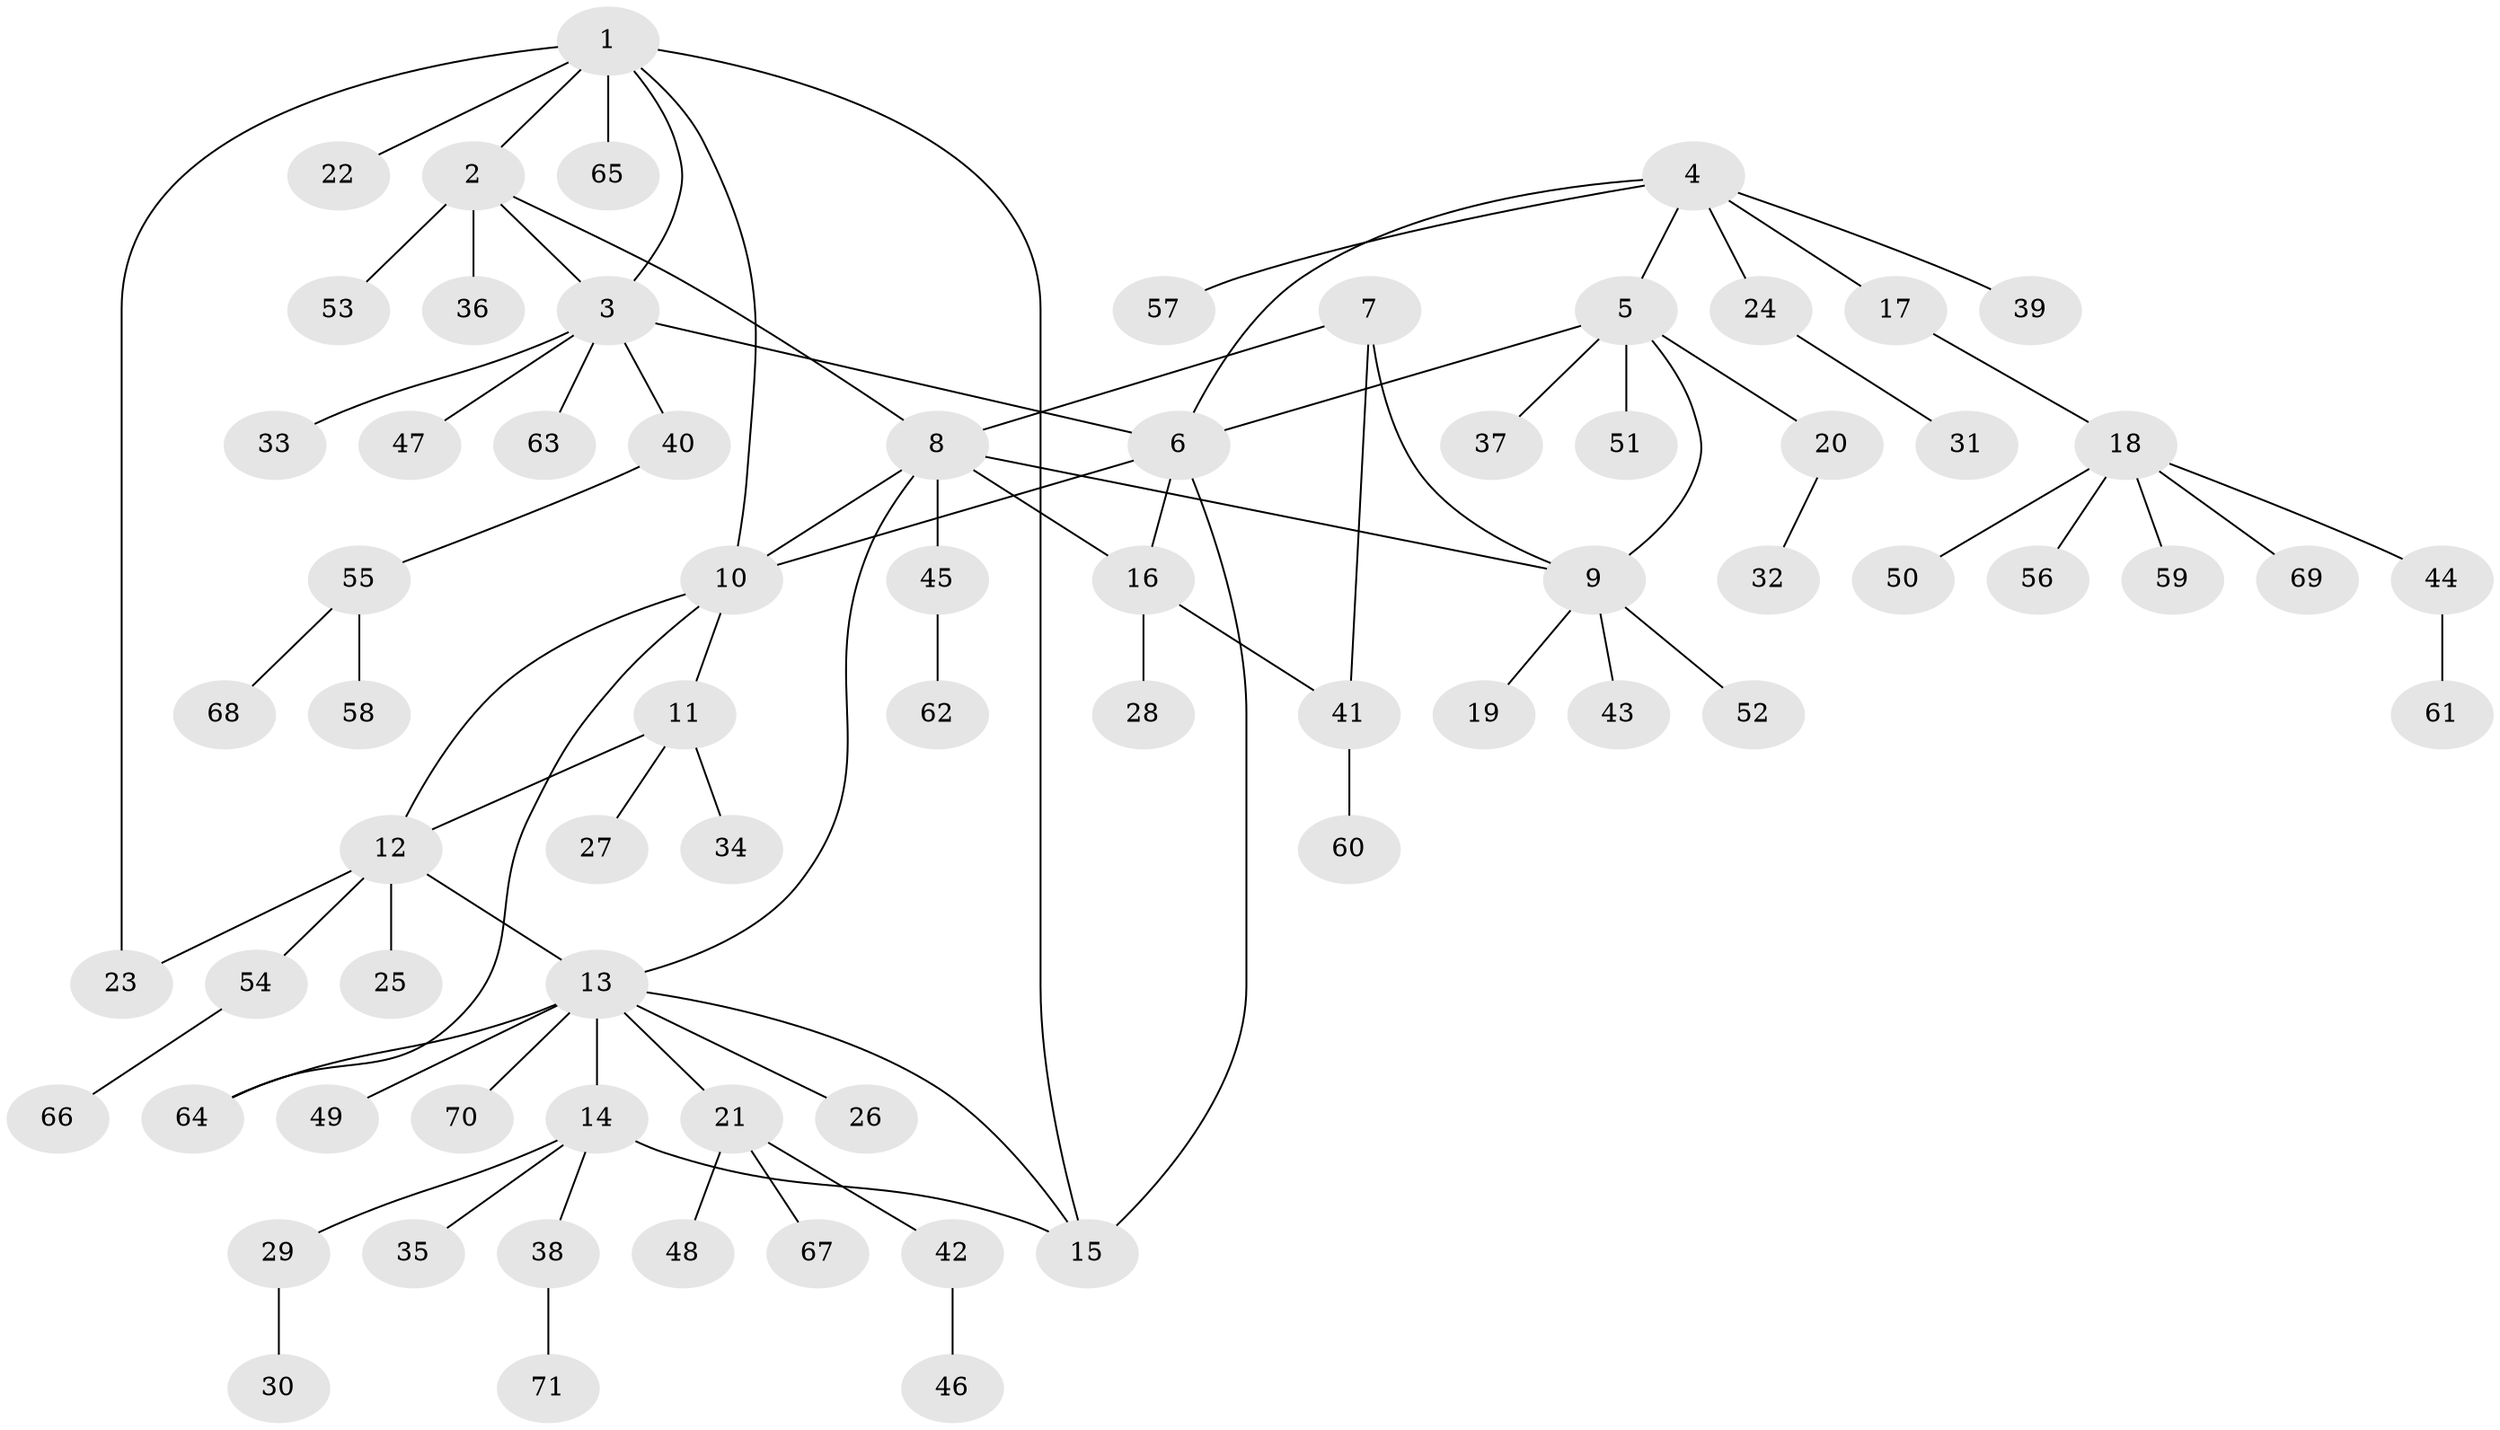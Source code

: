 // Generated by graph-tools (version 1.1) at 2025/15/03/09/25 04:15:43]
// undirected, 71 vertices, 85 edges
graph export_dot {
graph [start="1"]
  node [color=gray90,style=filled];
  1;
  2;
  3;
  4;
  5;
  6;
  7;
  8;
  9;
  10;
  11;
  12;
  13;
  14;
  15;
  16;
  17;
  18;
  19;
  20;
  21;
  22;
  23;
  24;
  25;
  26;
  27;
  28;
  29;
  30;
  31;
  32;
  33;
  34;
  35;
  36;
  37;
  38;
  39;
  40;
  41;
  42;
  43;
  44;
  45;
  46;
  47;
  48;
  49;
  50;
  51;
  52;
  53;
  54;
  55;
  56;
  57;
  58;
  59;
  60;
  61;
  62;
  63;
  64;
  65;
  66;
  67;
  68;
  69;
  70;
  71;
  1 -- 2;
  1 -- 3;
  1 -- 10;
  1 -- 15;
  1 -- 22;
  1 -- 23;
  1 -- 65;
  2 -- 3;
  2 -- 8;
  2 -- 36;
  2 -- 53;
  3 -- 6;
  3 -- 33;
  3 -- 40;
  3 -- 47;
  3 -- 63;
  4 -- 5;
  4 -- 6;
  4 -- 17;
  4 -- 24;
  4 -- 39;
  4 -- 57;
  5 -- 6;
  5 -- 9;
  5 -- 20;
  5 -- 37;
  5 -- 51;
  6 -- 10;
  6 -- 15;
  6 -- 16;
  7 -- 8;
  7 -- 9;
  7 -- 41;
  8 -- 9;
  8 -- 10;
  8 -- 13;
  8 -- 16;
  8 -- 45;
  9 -- 19;
  9 -- 43;
  9 -- 52;
  10 -- 11;
  10 -- 12;
  10 -- 64;
  11 -- 12;
  11 -- 27;
  11 -- 34;
  12 -- 13;
  12 -- 23;
  12 -- 25;
  12 -- 54;
  13 -- 14;
  13 -- 15;
  13 -- 21;
  13 -- 26;
  13 -- 49;
  13 -- 64;
  13 -- 70;
  14 -- 15;
  14 -- 29;
  14 -- 35;
  14 -- 38;
  16 -- 28;
  16 -- 41;
  17 -- 18;
  18 -- 44;
  18 -- 50;
  18 -- 56;
  18 -- 59;
  18 -- 69;
  20 -- 32;
  21 -- 42;
  21 -- 48;
  21 -- 67;
  24 -- 31;
  29 -- 30;
  38 -- 71;
  40 -- 55;
  41 -- 60;
  42 -- 46;
  44 -- 61;
  45 -- 62;
  54 -- 66;
  55 -- 58;
  55 -- 68;
}
